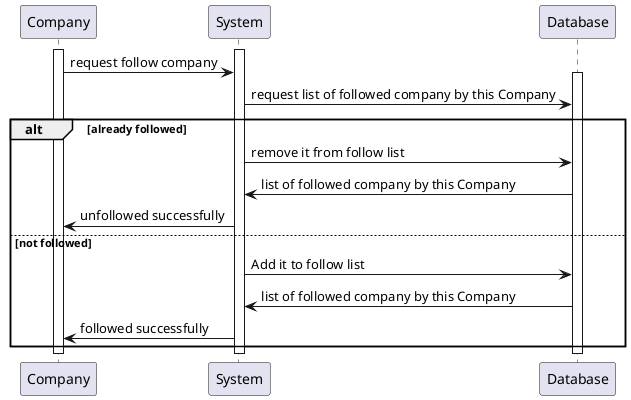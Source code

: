 
@startuml test

activate Company
activate System


Company->System : request follow company 

activate Database

System->Database : request list of followed company by this Company 

alt already followed 
    System -> Database : remove it from follow list
    Database -> System : list of followed company by this Company 
    System -> Company : unfollowed successfully
else not followed 
  System -> Database : Add it to follow list
  Database -> System : list of followed company by this Company 
  System -> Company : followed successfully
end 

deactivate Database
deactivate Company
deactivate System


@enduml